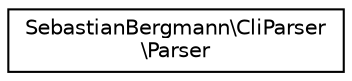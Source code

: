 digraph "Graphical Class Hierarchy"
{
  edge [fontname="Helvetica",fontsize="10",labelfontname="Helvetica",labelfontsize="10"];
  node [fontname="Helvetica",fontsize="10",shape=record];
  rankdir="LR";
  Node0 [label="SebastianBergmann\\CliParser\l\\Parser",height=0.2,width=0.4,color="black", fillcolor="white", style="filled",URL="$classSebastianBergmann_1_1CliParser_1_1Parser.html"];
}
